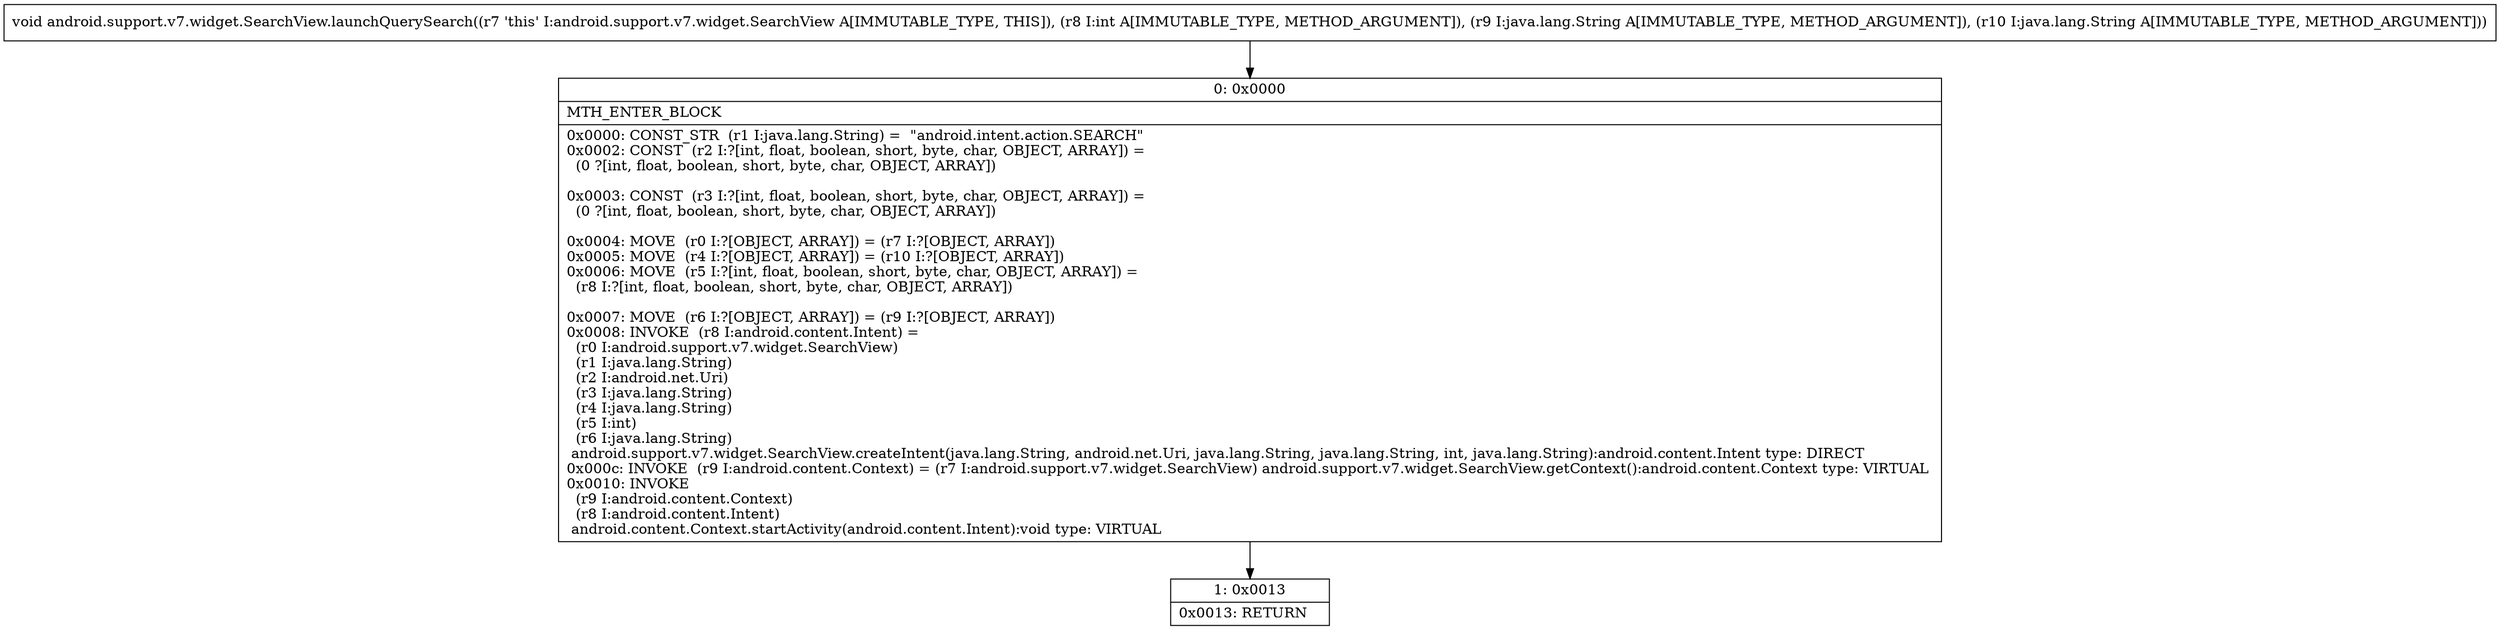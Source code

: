 digraph "CFG forandroid.support.v7.widget.SearchView.launchQuerySearch(ILjava\/lang\/String;Ljava\/lang\/String;)V" {
Node_0 [shape=record,label="{0\:\ 0x0000|MTH_ENTER_BLOCK\l|0x0000: CONST_STR  (r1 I:java.lang.String) =  \"android.intent.action.SEARCH\" \l0x0002: CONST  (r2 I:?[int, float, boolean, short, byte, char, OBJECT, ARRAY]) = \l  (0 ?[int, float, boolean, short, byte, char, OBJECT, ARRAY])\l \l0x0003: CONST  (r3 I:?[int, float, boolean, short, byte, char, OBJECT, ARRAY]) = \l  (0 ?[int, float, boolean, short, byte, char, OBJECT, ARRAY])\l \l0x0004: MOVE  (r0 I:?[OBJECT, ARRAY]) = (r7 I:?[OBJECT, ARRAY]) \l0x0005: MOVE  (r4 I:?[OBJECT, ARRAY]) = (r10 I:?[OBJECT, ARRAY]) \l0x0006: MOVE  (r5 I:?[int, float, boolean, short, byte, char, OBJECT, ARRAY]) = \l  (r8 I:?[int, float, boolean, short, byte, char, OBJECT, ARRAY])\l \l0x0007: MOVE  (r6 I:?[OBJECT, ARRAY]) = (r9 I:?[OBJECT, ARRAY]) \l0x0008: INVOKE  (r8 I:android.content.Intent) = \l  (r0 I:android.support.v7.widget.SearchView)\l  (r1 I:java.lang.String)\l  (r2 I:android.net.Uri)\l  (r3 I:java.lang.String)\l  (r4 I:java.lang.String)\l  (r5 I:int)\l  (r6 I:java.lang.String)\l android.support.v7.widget.SearchView.createIntent(java.lang.String, android.net.Uri, java.lang.String, java.lang.String, int, java.lang.String):android.content.Intent type: DIRECT \l0x000c: INVOKE  (r9 I:android.content.Context) = (r7 I:android.support.v7.widget.SearchView) android.support.v7.widget.SearchView.getContext():android.content.Context type: VIRTUAL \l0x0010: INVOKE  \l  (r9 I:android.content.Context)\l  (r8 I:android.content.Intent)\l android.content.Context.startActivity(android.content.Intent):void type: VIRTUAL \l}"];
Node_1 [shape=record,label="{1\:\ 0x0013|0x0013: RETURN   \l}"];
MethodNode[shape=record,label="{void android.support.v7.widget.SearchView.launchQuerySearch((r7 'this' I:android.support.v7.widget.SearchView A[IMMUTABLE_TYPE, THIS]), (r8 I:int A[IMMUTABLE_TYPE, METHOD_ARGUMENT]), (r9 I:java.lang.String A[IMMUTABLE_TYPE, METHOD_ARGUMENT]), (r10 I:java.lang.String A[IMMUTABLE_TYPE, METHOD_ARGUMENT])) }"];
MethodNode -> Node_0;
Node_0 -> Node_1;
}

